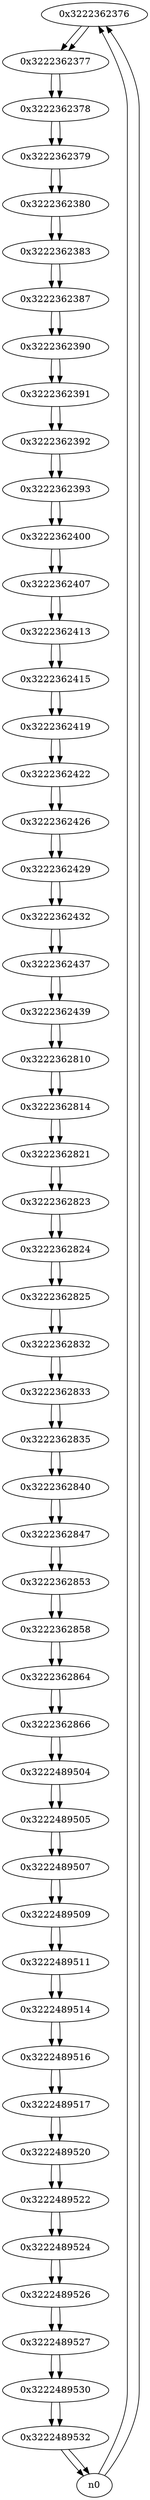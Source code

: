 digraph G{
/* nodes */
  n1 [label="0x3222362376"]
  n2 [label="0x3222362377"]
  n3 [label="0x3222362378"]
  n4 [label="0x3222362379"]
  n5 [label="0x3222362380"]
  n6 [label="0x3222362383"]
  n7 [label="0x3222362387"]
  n8 [label="0x3222362390"]
  n9 [label="0x3222362391"]
  n10 [label="0x3222362392"]
  n11 [label="0x3222362393"]
  n12 [label="0x3222362400"]
  n13 [label="0x3222362407"]
  n14 [label="0x3222362413"]
  n15 [label="0x3222362415"]
  n16 [label="0x3222362419"]
  n17 [label="0x3222362422"]
  n18 [label="0x3222362426"]
  n19 [label="0x3222362429"]
  n20 [label="0x3222362432"]
  n21 [label="0x3222362437"]
  n22 [label="0x3222362439"]
  n23 [label="0x3222362810"]
  n24 [label="0x3222362814"]
  n25 [label="0x3222362821"]
  n26 [label="0x3222362823"]
  n27 [label="0x3222362824"]
  n28 [label="0x3222362825"]
  n29 [label="0x3222362832"]
  n30 [label="0x3222362833"]
  n31 [label="0x3222362835"]
  n32 [label="0x3222362840"]
  n33 [label="0x3222362847"]
  n34 [label="0x3222362853"]
  n35 [label="0x3222362858"]
  n36 [label="0x3222362864"]
  n37 [label="0x3222362866"]
  n38 [label="0x3222489504"]
  n39 [label="0x3222489505"]
  n40 [label="0x3222489507"]
  n41 [label="0x3222489509"]
  n42 [label="0x3222489511"]
  n43 [label="0x3222489514"]
  n44 [label="0x3222489516"]
  n45 [label="0x3222489517"]
  n46 [label="0x3222489520"]
  n47 [label="0x3222489522"]
  n48 [label="0x3222489524"]
  n49 [label="0x3222489526"]
  n50 [label="0x3222489527"]
  n51 [label="0x3222489530"]
  n52 [label="0x3222489532"]
/* edges */
n1 -> n2;
n0 -> n1;
n0 -> n1;
n2 -> n3;
n1 -> n2;
n3 -> n4;
n2 -> n3;
n4 -> n5;
n3 -> n4;
n5 -> n6;
n4 -> n5;
n6 -> n7;
n5 -> n6;
n7 -> n8;
n6 -> n7;
n8 -> n9;
n7 -> n8;
n9 -> n10;
n8 -> n9;
n10 -> n11;
n9 -> n10;
n11 -> n12;
n10 -> n11;
n12 -> n13;
n11 -> n12;
n13 -> n14;
n12 -> n13;
n14 -> n15;
n13 -> n14;
n15 -> n16;
n14 -> n15;
n16 -> n17;
n15 -> n16;
n17 -> n18;
n16 -> n17;
n18 -> n19;
n17 -> n18;
n19 -> n20;
n18 -> n19;
n20 -> n21;
n19 -> n20;
n21 -> n22;
n20 -> n21;
n22 -> n23;
n21 -> n22;
n23 -> n24;
n22 -> n23;
n24 -> n25;
n23 -> n24;
n25 -> n26;
n24 -> n25;
n26 -> n27;
n25 -> n26;
n27 -> n28;
n26 -> n27;
n28 -> n29;
n27 -> n28;
n29 -> n30;
n28 -> n29;
n30 -> n31;
n29 -> n30;
n31 -> n32;
n30 -> n31;
n32 -> n33;
n31 -> n32;
n33 -> n34;
n32 -> n33;
n34 -> n35;
n33 -> n34;
n35 -> n36;
n34 -> n35;
n36 -> n37;
n35 -> n36;
n37 -> n38;
n36 -> n37;
n38 -> n39;
n37 -> n38;
n39 -> n40;
n38 -> n39;
n40 -> n41;
n39 -> n40;
n41 -> n42;
n40 -> n41;
n42 -> n43;
n41 -> n42;
n43 -> n44;
n42 -> n43;
n44 -> n45;
n43 -> n44;
n45 -> n46;
n44 -> n45;
n46 -> n47;
n45 -> n46;
n47 -> n48;
n46 -> n47;
n48 -> n49;
n47 -> n48;
n49 -> n50;
n48 -> n49;
n50 -> n51;
n49 -> n50;
n51 -> n52;
n50 -> n51;
n52 -> n0;
n52 -> n0;
n51 -> n52;
}
